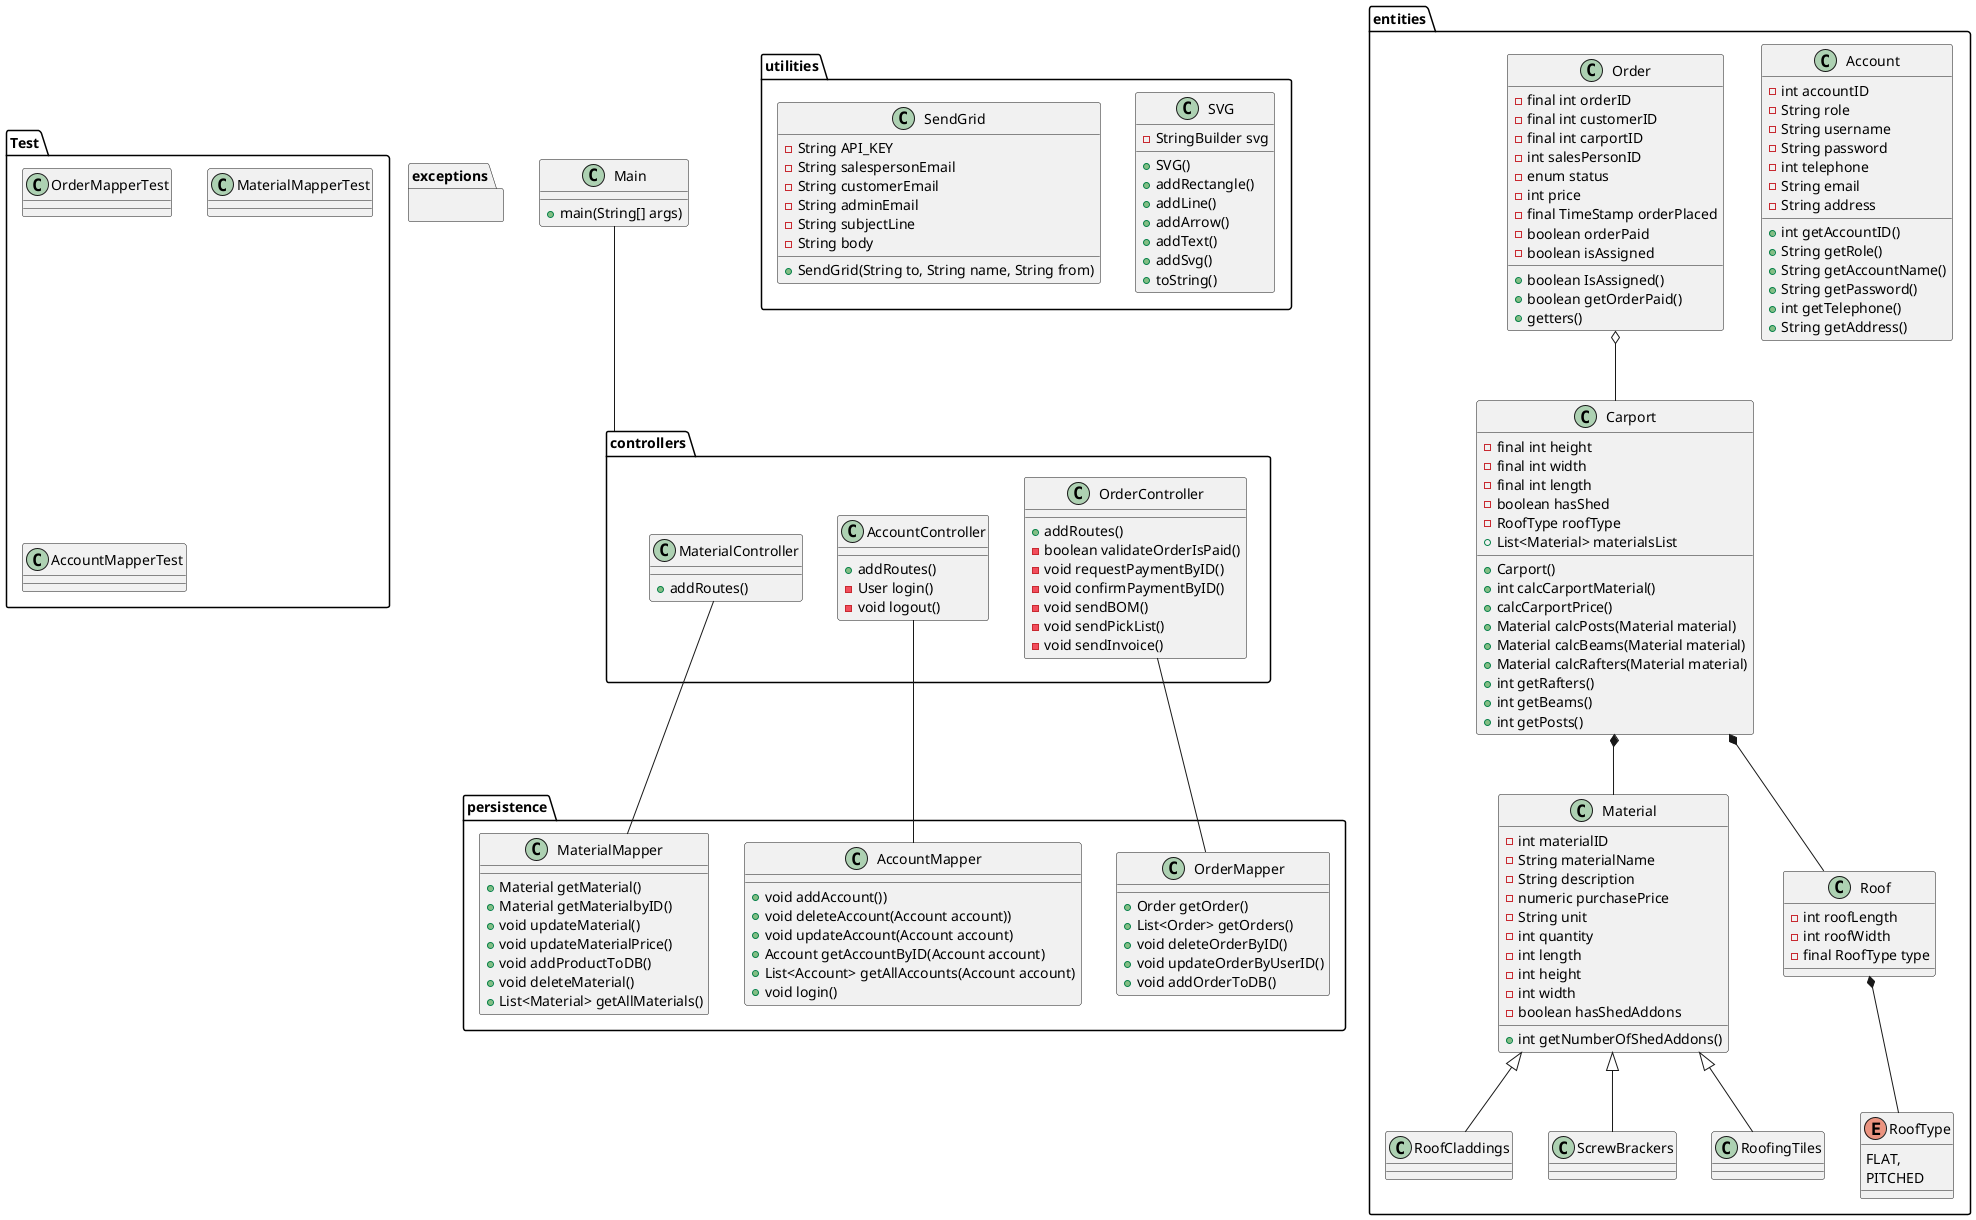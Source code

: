 @startuml
'https://plantuml.com/class-diagram


class Main {
+main(String[] args)
}

package utilities {
    class SVG {
    - StringBuilder svg
    + SVG()
    + addRectangle()
    + addLine()
    + addArrow()
    + addText()
    + addSvg()
    'Override
    + toString()
    }
    class SendGrid
    {
    - String API_KEY
    - String salespersonEmail
    - String customerEmail
    - String adminEmail
    - String subjectLine
    - String body
    + SendGrid(String to, String name, String from)
    }
}

package controllers {
    class OrderController {
    + addRoutes()
    - boolean validateOrderIsPaid()
    - void requestPaymentByID()
    - void confirmPaymentByID()
    - void sendBOM()
    - void sendPickList()
    - void sendInvoice()
    }

    class AccountController {
    + addRoutes()
    - User login()
    - void logout()

    }
    class MaterialController {
    + addRoutes()
    }
}

package entities {
    class Carport {
    - final int height
    - final int width
    - final int length
    - boolean hasShed
    '- boolean hasShedAddons
    - RoofType roofType
    + Carport()
    + List<Material> materialsList
    'metoden skal eksekvere alle beregningerne heri
    'samlet
    + int calcCarportMaterial()
    'Pris som kunden skal betale
    + calcCarportPrice()
    + Material calcPosts(Material material)
    + Material calcBeams(Material material)
    + Material calcRafters(Material material)
    + int getRafters()
    + int getBeams()
    + int getPosts()
    }
    class Account {
    - int accountID
    - String role
    - String username
    - String password
    - int telephone
    - String email
    - String address
    + int getAccountID()
    + String getRole()
    + String getAccountName()
    + String getPassword()
    + int getTelephone()
    + String getAddress()
    }

    class Order {
    - final int orderID
    - final int customerID
    - final int carportID
    - int salesPersonID
    'public enum orderStatus { PAID,NOT_PAID,ORDER_COMPLETED}
    - enum status
    - int price
    - final TimeStamp orderPlaced
    - boolean orderPaid
    - boolean isAssigned
    + boolean IsAssigned()
    + boolean getOrderPaid()
    + getters()
    }

    class Material {
    - int materialID
    - String materialName
    - String description
    'prisen for Fog at købe materialerne
    - numeric purchasePrice
    - String unit
    - int quantity
    - int length
    - int height
    - int width
    - boolean hasShedAddons
    + int getNumberOfShedAddons()
    }
    'Tagbeklædning dvs. tagmateriale-typen
    class RoofCladdings {
    }
    'skruer og beslag
    class ScrewBrackers {
    }
    'tagplader / tagsten
    class RoofingTiles {
    }
    enum RoofType {
    FLAT,
    PITCHED
    }
    class Roof
    {
    - int roofLength
    - int roofWidth
    - final RoofType type
    }

}

package exceptions {

}

package persistence {
    class OrderMapper {
    + Order getOrder()
    'hent alle forespørgsler
    + List<Order> getOrders()
    + void deleteOrderByID()
    + void updateOrderByUserID()
    + void addOrderToDB()
    }

    class MaterialMapper {
    + Material getMaterial()
    + Material getMaterialbyID()
    + void updateMaterial()
    + void updateMaterialPrice()
    + void addProductToDB()
    + void deleteMaterial()
    + List<Material> getAllMaterials()
    }

    class AccountMapper {
    + void addAccount())
    + void deleteAccount(Account account))
    + void updateAccount(Account account)
    + Account getAccountByID(Account account)
    + List<Account> getAllAccounts(Account account)
    + void login()
    }
}

package Test {
    class OrderMapperTest {
    }
    class MaterialMapperTest {
    }
    class AccountMapperTest {
    }
}

Main -- controllers

OrderController -- OrderMapper

MaterialController -- MaterialMapper
AccountController -- AccountMapper

Order o-- Carport
Carport *-- Material
Carport *-- Roof
Roof *-- RoofType

Material <|-- RoofCladdings
Material <|-- ScrewBrackers
Material <|-- RoofingTiles

@enduml